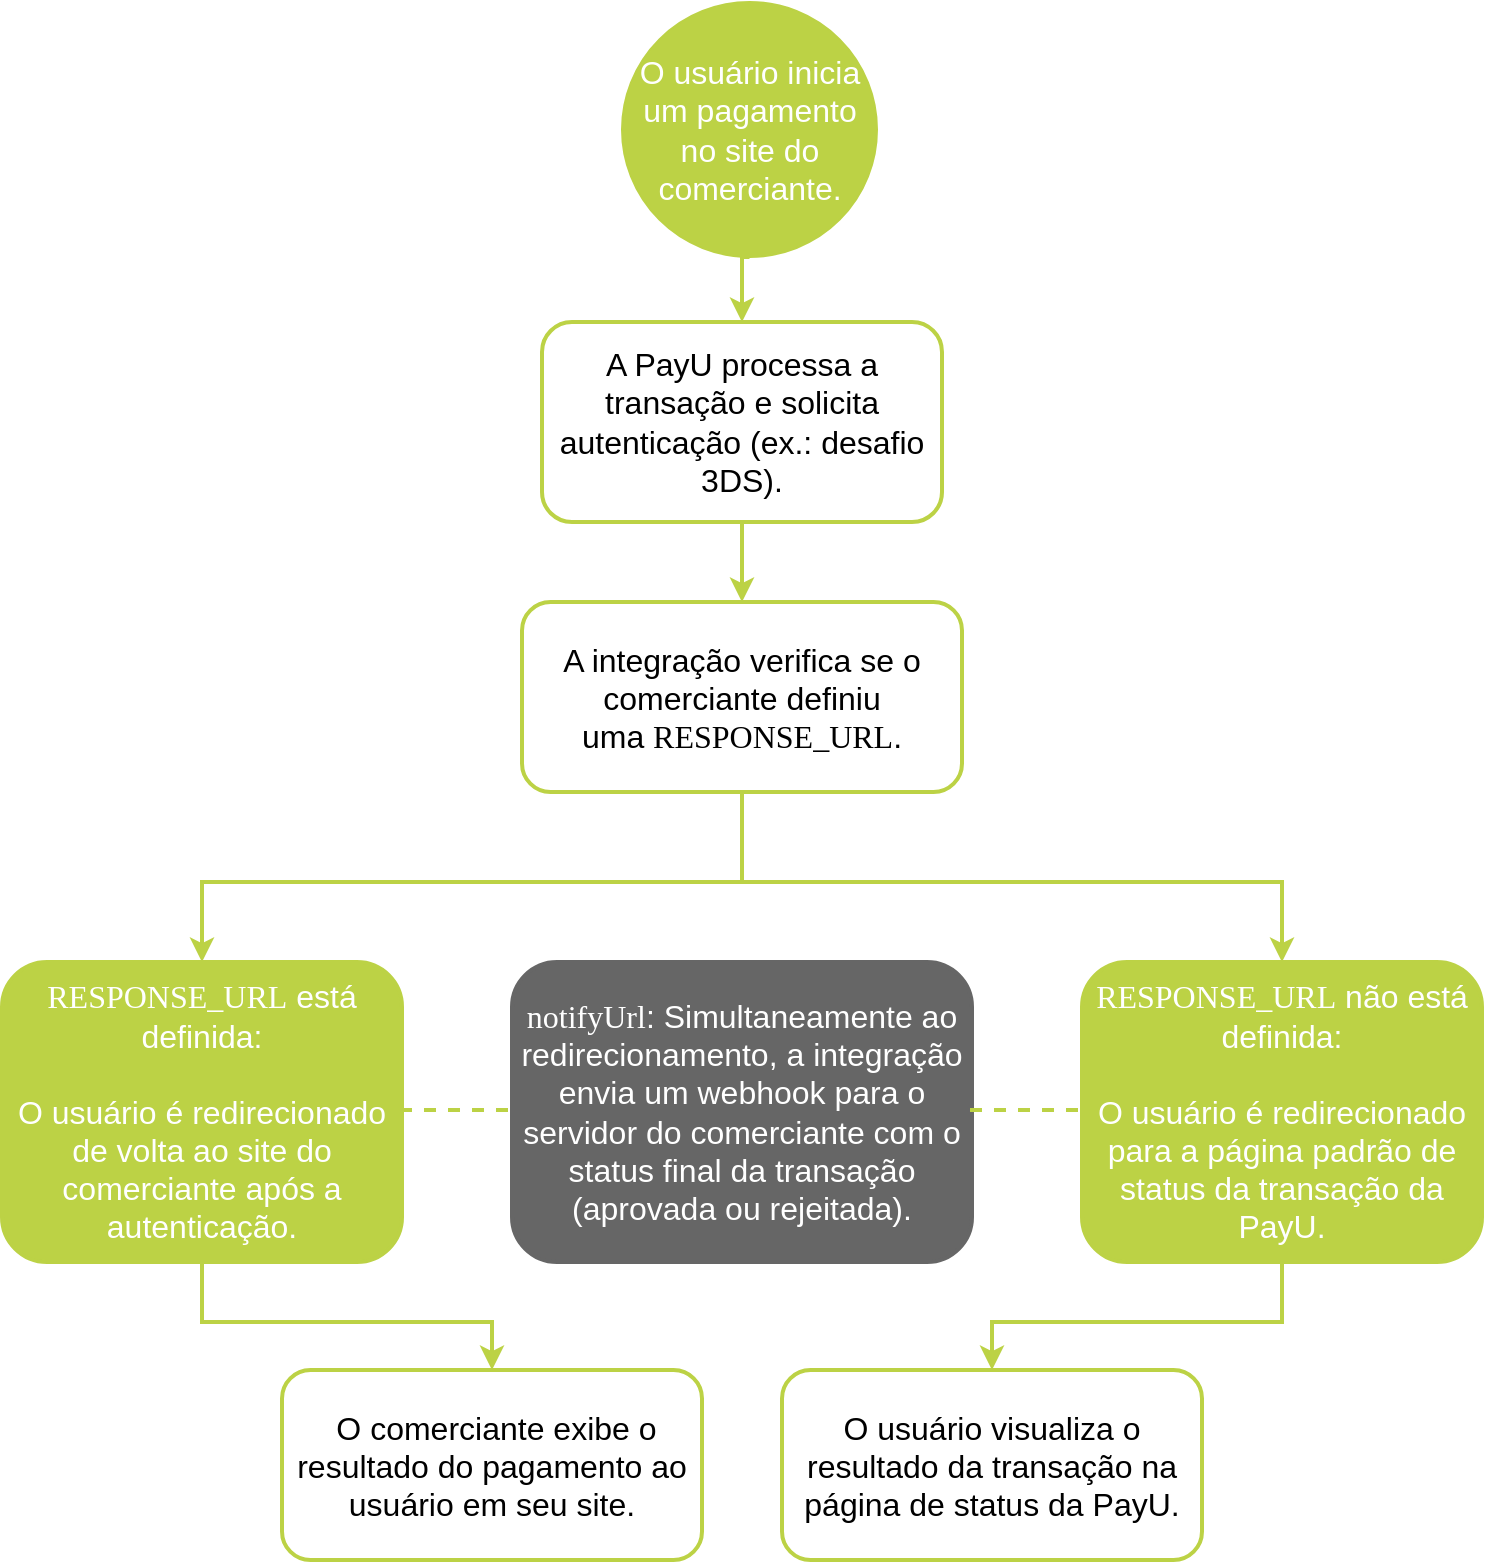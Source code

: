 <mxfile version="26.0.6">
  <diagram name="Page-1" id="Q7fAwdDV4ESacsW7LS1n">
    <mxGraphModel dx="1434" dy="738" grid="1" gridSize="10" guides="1" tooltips="1" connect="1" arrows="1" fold="1" page="1" pageScale="1" pageWidth="850" pageHeight="1100" math="0" shadow="0">
      <root>
        <mxCell id="0" />
        <mxCell id="1" parent="0" />
        <mxCell id="YcNsE4wuTBjSfJi-bFuw-3" style="edgeStyle=orthogonalEdgeStyle;rounded=0;orthogonalLoop=1;jettySize=auto;html=1;exitX=0.5;exitY=1;exitDx=0;exitDy=0;entryX=0.5;entryY=0;entryDx=0;entryDy=0;strokeColor=#BCD245;strokeWidth=2;" parent="1" source="YcNsE4wuTBjSfJi-bFuw-15" target="YcNsE4wuTBjSfJi-bFuw-2" edge="1">
          <mxGeometry relative="1" as="geometry">
            <mxPoint x="380" y="160" as="sourcePoint" />
          </mxGeometry>
        </mxCell>
        <mxCell id="YcNsE4wuTBjSfJi-bFuw-5" style="edgeStyle=orthogonalEdgeStyle;rounded=0;orthogonalLoop=1;jettySize=auto;html=1;exitX=0.5;exitY=1;exitDx=0;exitDy=0;entryX=0.5;entryY=0;entryDx=0;entryDy=0;strokeColor=#BCD245;strokeWidth=2;" parent="1" source="YcNsE4wuTBjSfJi-bFuw-2" target="YcNsE4wuTBjSfJi-bFuw-4" edge="1">
          <mxGeometry relative="1" as="geometry" />
        </mxCell>
        <mxCell id="YcNsE4wuTBjSfJi-bFuw-2" value="&lt;font style=&quot;font-size: 16px;&quot;&gt;A PayU processa a transação e solicita autenticação (ex.: desafio 3DS).&lt;/font&gt;" style="rounded=1;whiteSpace=wrap;html=1;strokeColor=#BCD245;strokeWidth=2;" parent="1" vertex="1">
          <mxGeometry x="280" y="180" width="200" height="100" as="geometry" />
        </mxCell>
        <mxCell id="YcNsE4wuTBjSfJi-bFuw-4" value="&lt;font style=&quot;font-size: 16px;&quot;&gt;A integração verifica se o comerciante definiu uma&lt;font style=&quot;&quot; face=&quot;Arial, sans-serif&quot;&gt;&amp;nbsp;&lt;/font&gt;&lt;font style=&quot;&quot; face=&quot;Lucida Console&quot;&gt;RESPONSE_URL&lt;/font&gt;&lt;font style=&quot;&quot; face=&quot;Arial, sans-serif&quot;&gt;.&lt;/font&gt;&lt;/font&gt;" style="rounded=1;whiteSpace=wrap;html=1;strokeColor=#BCD245;strokeWidth=2;" parent="1" vertex="1">
          <mxGeometry x="270" y="320" width="220" height="95" as="geometry" />
        </mxCell>
        <mxCell id="YcNsE4wuTBjSfJi-bFuw-10" style="edgeStyle=orthogonalEdgeStyle;rounded=0;orthogonalLoop=1;jettySize=auto;html=1;entryX=0.5;entryY=1;entryDx=0;entryDy=0;strokeColor=#BCD245;endArrow=none;endFill=0;strokeWidth=2;exitX=0.5;exitY=0;exitDx=0;exitDy=0;startArrow=classic;startFill=1;" parent="1" source="YcNsE4wuTBjSfJi-bFuw-18" target="YcNsE4wuTBjSfJi-bFuw-4" edge="1">
          <mxGeometry relative="1" as="geometry">
            <mxPoint x="260" y="497" as="sourcePoint" />
            <Array as="points">
              <mxPoint x="110" y="460" />
              <mxPoint x="380" y="460" />
            </Array>
          </mxGeometry>
        </mxCell>
        <mxCell id="YcNsE4wuTBjSfJi-bFuw-15" value="&lt;div&gt;&lt;span style=&quot;background-color: transparent; color: light-dark(rgb(255, 255, 255), rgb(18, 18, 18)); font-size: 16px;&quot;&gt;O usuário inicia um pagamento no site do comerciante.&lt;/span&gt;&lt;/div&gt;" style="ellipse;whiteSpace=wrap;html=1;aspect=fixed;strokeColor=#BCD245;fillColor=#BCD245;" parent="1" vertex="1">
          <mxGeometry x="320" y="20" width="127.5" height="127.5" as="geometry" />
        </mxCell>
        <mxCell id="YcNsE4wuTBjSfJi-bFuw-18" value="&lt;div&gt;&lt;font style=&quot;font-size: 16px;&quot; color=&quot;#ffffff&quot;&gt;&lt;font style=&quot;&quot; face=&quot;Lucida Console&quot;&gt;RESPONSE_URL&lt;/font&gt;&lt;font style=&quot;&quot; face=&quot;Arial, sans-serif&quot;&gt;&amp;nbsp;&lt;/font&gt;&lt;/font&gt;&lt;span style=&quot;background-color: transparent; color: light-dark(rgb(255, 255, 255), rgb(18, 18, 18)); font-family: Arial, sans-serif; font-size: 16px;&quot;&gt;está definida:&lt;/span&gt;&lt;/div&gt;&lt;div&gt;&lt;div&gt;&lt;font style=&quot;font-size: 16px;&quot; color=&quot;#ffffff&quot;&gt;&lt;br style=&quot;font-family: Arial, sans-serif;&quot;&gt;O usuário é redirecionado de volta ao site do comerciante após a autenticação&lt;/font&gt;&lt;span style=&quot;font-family: Arial, sans-serif; color: light-dark(rgb(255, 255, 255), rgb(18, 18, 18)); font-size: 16px; background-color: transparent;&quot;&gt;.&lt;/span&gt;&lt;/div&gt;&lt;/div&gt;" style="rounded=1;whiteSpace=wrap;html=1;strokeColor=#BCD245;strokeWidth=2;fillColor=#BCD245;" parent="1" vertex="1">
          <mxGeometry x="10" y="500" width="200" height="150" as="geometry" />
        </mxCell>
        <mxCell id="iZpOtUYKphx9t9l1RsEH-4" style="edgeStyle=orthogonalEdgeStyle;rounded=0;orthogonalLoop=1;jettySize=auto;html=1;strokeColor=#BCD245;endArrow=none;endFill=0;strokeWidth=2;exitX=0.5;exitY=0;exitDx=0;exitDy=0;startArrow=classic;startFill=1;" parent="1" source="iZpOtUYKphx9t9l1RsEH-5" edge="1">
          <mxGeometry relative="1" as="geometry">
            <mxPoint x="500" y="497" as="sourcePoint" />
            <mxPoint x="380" y="420" as="targetPoint" />
            <Array as="points">
              <mxPoint x="650" y="460" />
              <mxPoint x="380" y="460" />
            </Array>
          </mxGeometry>
        </mxCell>
        <mxCell id="iZpOtUYKphx9t9l1RsEH-5" value="&lt;div&gt;&lt;font style=&quot;font-size: 16px;&quot; color=&quot;#ffffff&quot;&gt;&lt;font style=&quot;&quot; face=&quot;Lucida Console&quot;&gt;RESPONSE_URL&lt;/font&gt;&lt;font style=&quot;&quot; face=&quot;Arial, sans-serif&quot;&gt;&amp;nbsp;&lt;/font&gt;não está definida&lt;font style=&quot;&quot; face=&quot;Arial, sans-serif&quot;&gt;:&lt;/font&gt;&lt;/font&gt;&lt;div&gt;&lt;font style=&quot;font-size: 16px;&quot; color=&quot;#ffffff&quot;&gt;&lt;br style=&quot;font-family: Arial, sans-serif;&quot;&gt;O usuário é redirecionado para a página padrão de status da transação da PayU&lt;span style=&quot;font-family: Arial, sans-serif;&quot;&gt;.&lt;/span&gt;&lt;/font&gt;&lt;/div&gt;&lt;/div&gt;" style="rounded=1;whiteSpace=wrap;html=1;strokeColor=#BCD245;strokeWidth=2;fillColor=#BCD245;" parent="1" vertex="1">
          <mxGeometry x="550" y="500" width="200" height="150" as="geometry" />
        </mxCell>
        <mxCell id="iZpOtUYKphx9t9l1RsEH-7" value="&lt;font style=&quot;font-size: 16px;&quot;&gt;&amp;nbsp;O comerciante exibe o resultado do pagamento ao usuário em seu site.&lt;/font&gt;" style="rounded=1;whiteSpace=wrap;html=1;strokeColor=#BCD245;strokeWidth=2;" parent="1" vertex="1">
          <mxGeometry x="150" y="704" width="210" height="95" as="geometry" />
        </mxCell>
        <mxCell id="iZpOtUYKphx9t9l1RsEH-10" style="edgeStyle=orthogonalEdgeStyle;rounded=0;orthogonalLoop=1;jettySize=auto;html=1;entryX=0.5;entryY=0;entryDx=0;entryDy=0;strokeColor=#BCD245;strokeWidth=2;exitX=0.5;exitY=1;exitDx=0;exitDy=0;" parent="1" source="YcNsE4wuTBjSfJi-bFuw-18" target="iZpOtUYKphx9t9l1RsEH-7" edge="1">
          <mxGeometry relative="1" as="geometry">
            <mxPoint x="230" y="640" as="sourcePoint" />
            <mxPoint x="229" y="688" as="targetPoint" />
            <Array as="points">
              <mxPoint x="110" y="680" />
              <mxPoint x="255" y="680" />
            </Array>
          </mxGeometry>
        </mxCell>
        <mxCell id="iZpOtUYKphx9t9l1RsEH-11" value="&lt;font style=&quot;font-size: 16px;&quot;&gt;O usuário visualiza o resultado da transação na página de status da PayU.&lt;/font&gt;" style="rounded=1;whiteSpace=wrap;html=1;strokeColor=#BCD245;strokeWidth=2;" parent="1" vertex="1">
          <mxGeometry x="400" y="704" width="210" height="95" as="geometry" />
        </mxCell>
        <mxCell id="iZpOtUYKphx9t9l1RsEH-12" style="edgeStyle=orthogonalEdgeStyle;rounded=0;orthogonalLoop=1;jettySize=auto;html=1;entryX=0.5;entryY=0;entryDx=0;entryDy=0;strokeColor=#BCD245;strokeWidth=2;exitX=0.5;exitY=1;exitDx=0;exitDy=0;" parent="1" source="iZpOtUYKphx9t9l1RsEH-5" target="iZpOtUYKphx9t9l1RsEH-11" edge="1">
          <mxGeometry relative="1" as="geometry">
            <mxPoint x="730" y="640" as="sourcePoint" />
            <mxPoint x="729" y="688" as="targetPoint" />
            <Array as="points">
              <mxPoint x="650" y="680" />
              <mxPoint x="505" y="680" />
            </Array>
          </mxGeometry>
        </mxCell>
        <mxCell id="iZpOtUYKphx9t9l1RsEH-13" value="&lt;font style=&quot;font-size: 16px;&quot; color=&quot;#ffffff&quot;&gt;&lt;font style=&quot;&quot; face=&quot;Lucida Console&quot;&gt;notifyUrl&lt;/font&gt;&lt;span style=&quot;font-family: Arial, sans-serif;&quot;&gt;:&lt;/span&gt;&lt;strong style=&quot;font-family: Arial, sans-serif;&quot;&gt; &lt;/strong&gt;&lt;/font&gt;&lt;font style=&quot;font-size: 16px;&quot; color=&quot;#ffffff&quot;&gt;Simultaneamente ao redirecionamento, a integração envia um webhook para o servidor do comerciante com o status final da transação (aprovada ou rejeitada).&lt;/font&gt;" style="rounded=1;whiteSpace=wrap;html=1;strokeColor=#666666;strokeWidth=2;fillColor=#666666;" parent="1" vertex="1">
          <mxGeometry x="265" y="500" width="230" height="150" as="geometry" />
        </mxCell>
        <mxCell id="iZpOtUYKphx9t9l1RsEH-16" style="edgeStyle=orthogonalEdgeStyle;rounded=0;orthogonalLoop=1;jettySize=auto;html=1;entryX=0;entryY=0.5;entryDx=0;entryDy=0;strokeColor=#BCD245;endArrow=none;endFill=0;dashed=1;strokeWidth=2;exitX=1;exitY=0.5;exitDx=0;exitDy=0;startArrow=none;startFill=0;" parent="1" source="YcNsE4wuTBjSfJi-bFuw-18" target="iZpOtUYKphx9t9l1RsEH-13" edge="1">
          <mxGeometry relative="1" as="geometry">
            <mxPoint x="240" y="728" as="sourcePoint" />
            <mxPoint x="540" y="641" as="targetPoint" />
            <Array as="points">
              <mxPoint x="250" y="574" />
              <mxPoint x="250" y="574" />
            </Array>
          </mxGeometry>
        </mxCell>
        <mxCell id="iZpOtUYKphx9t9l1RsEH-17" style="edgeStyle=orthogonalEdgeStyle;rounded=0;orthogonalLoop=1;jettySize=auto;html=1;strokeColor=#BCD245;endArrow=none;endFill=0;dashed=1;strokeWidth=2;startArrow=none;startFill=0;exitX=1;exitY=0.5;exitDx=0;exitDy=0;entryX=0;entryY=0.5;entryDx=0;entryDy=0;" parent="1" source="iZpOtUYKphx9t9l1RsEH-13" target="iZpOtUYKphx9t9l1RsEH-5" edge="1">
          <mxGeometry relative="1" as="geometry">
            <mxPoint x="505" y="670" as="sourcePoint" />
            <mxPoint x="585" y="672" as="targetPoint" />
            <Array as="points">
              <mxPoint x="510" y="574" />
              <mxPoint x="555" y="574" />
            </Array>
          </mxGeometry>
        </mxCell>
      </root>
    </mxGraphModel>
  </diagram>
</mxfile>
